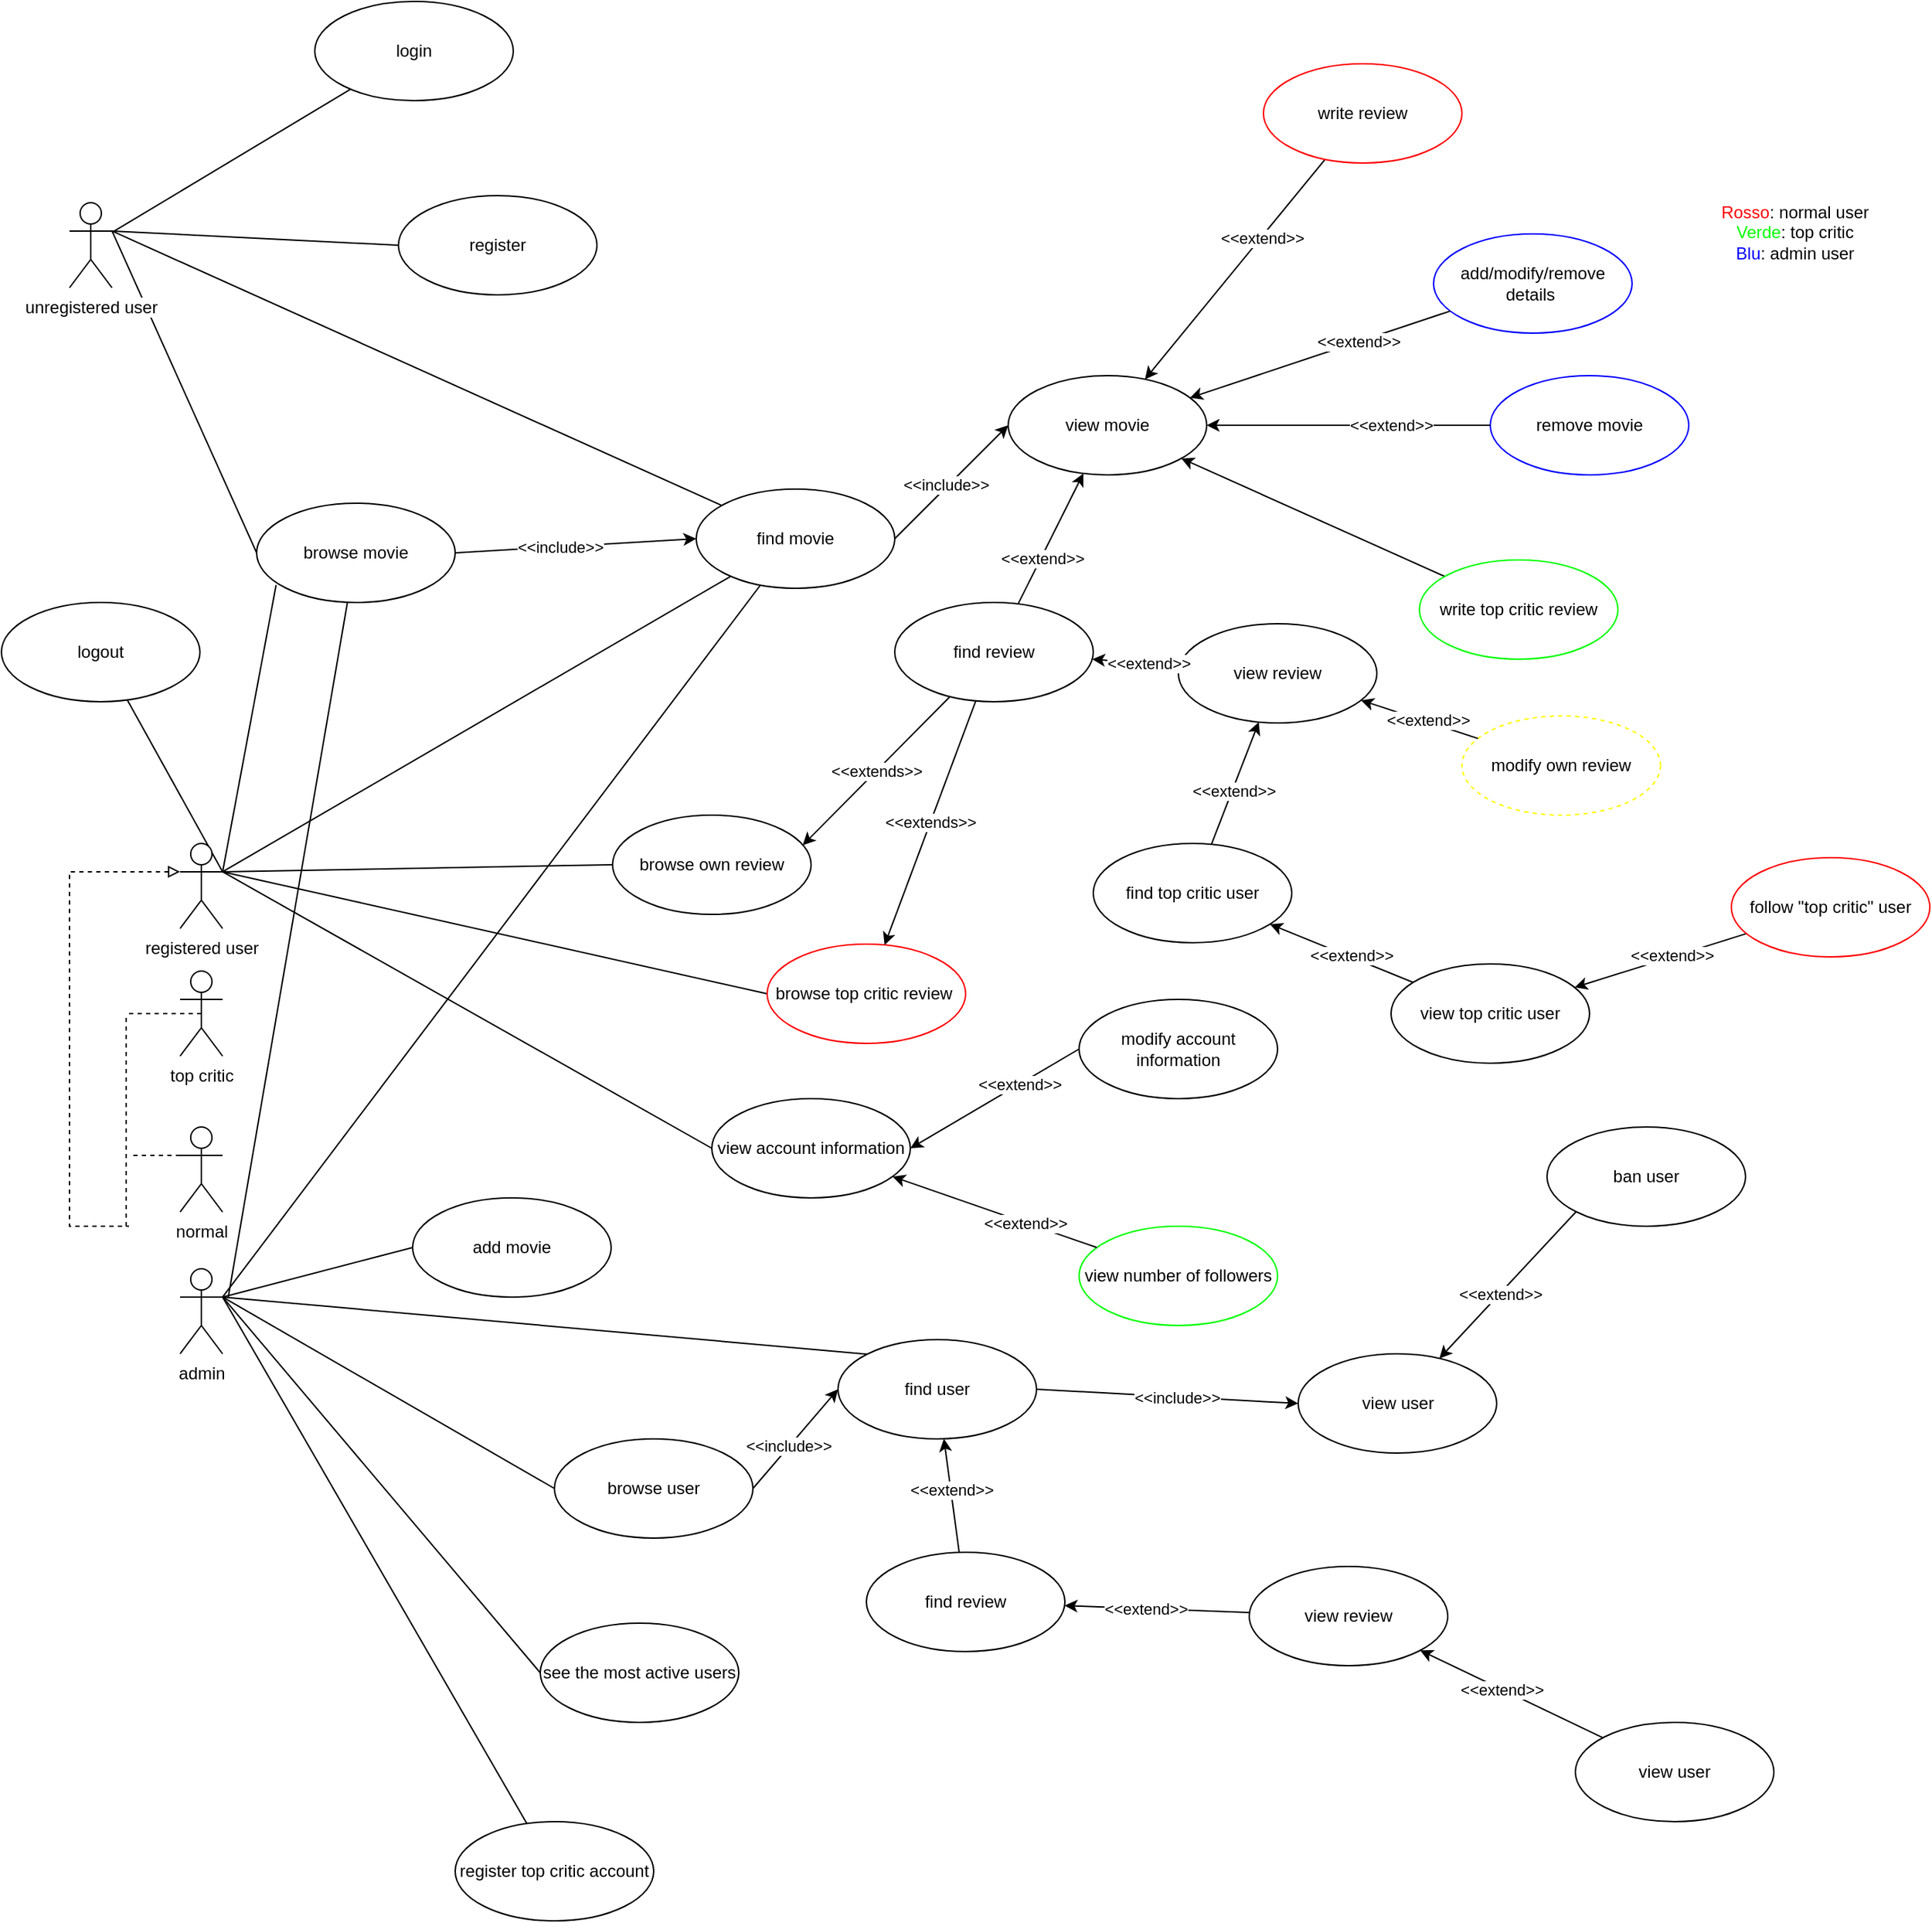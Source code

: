 <mxfile version="20.2.3" type="device"><diagram id="yHL_Qfg9oR6NgDnkEY8L" name="Pagina-1"><mxGraphModel dx="741" dy="737" grid="1" gridSize="10" guides="1" tooltips="1" connect="1" arrows="1" fold="1" page="1" pageScale="1" pageWidth="827" pageHeight="1169" math="0" shadow="0"><root><mxCell id="0"/><mxCell id="1" parent="0"/><mxCell id="jIxoqmBoYQ7-ECyy3qYm-1" style="rounded=0;orthogonalLoop=1;jettySize=auto;html=1;endArrow=none;endFill=0;elbow=vertical;jumpStyle=none;" parent="1" source="jIxoqmBoYQ7-ECyy3qYm-2" target="jIxoqmBoYQ7-ECyy3qYm-3" edge="1"><mxGeometry relative="1" as="geometry"/></mxCell><mxCell id="jIxoqmBoYQ7-ECyy3qYm-5" style="rounded=0;orthogonalLoop=1;jettySize=auto;html=1;exitX=1;exitY=0.333;exitDx=0;exitDy=0;exitPerimeter=0;entryX=0;entryY=0.5;entryDx=0;entryDy=0;endArrow=none;endFill=0;" parent="1" source="jIxoqmBoYQ7-ECyy3qYm-2" target="jIxoqmBoYQ7-ECyy3qYm-4" edge="1"><mxGeometry relative="1" as="geometry"/></mxCell><mxCell id="jIxoqmBoYQ7-ECyy3qYm-7" style="edgeStyle=none;rounded=0;orthogonalLoop=1;jettySize=auto;html=1;exitX=1;exitY=0.333;exitDx=0;exitDy=0;exitPerimeter=0;entryX=0;entryY=0.5;entryDx=0;entryDy=0;endArrow=none;endFill=0;" parent="1" source="jIxoqmBoYQ7-ECyy3qYm-2" target="jIxoqmBoYQ7-ECyy3qYm-6" edge="1"><mxGeometry relative="1" as="geometry"/></mxCell><mxCell id="v-CawFygKZeIgyd63t9m-38" style="edgeStyle=none;rounded=0;orthogonalLoop=1;jettySize=auto;html=1;exitX=1;exitY=0.333;exitDx=0;exitDy=0;exitPerimeter=0;startArrow=none;startFill=0;endArrow=none;endFill=0;" parent="1" source="jIxoqmBoYQ7-ECyy3qYm-2" target="jIxoqmBoYQ7-ECyy3qYm-9" edge="1"><mxGeometry relative="1" as="geometry"/></mxCell><mxCell id="jIxoqmBoYQ7-ECyy3qYm-2" value="unregistered user" style="shape=umlActor;verticalLabelPosition=bottom;labelBackgroundColor=#ffffff;verticalAlign=top;html=1;outlineConnect=0;" parent="1" vertex="1"><mxGeometry x="88" y="288" width="30" height="60" as="geometry"/></mxCell><mxCell id="jIxoqmBoYQ7-ECyy3qYm-3" value="login" style="ellipse;whiteSpace=wrap;html=1;" parent="1" vertex="1"><mxGeometry x="261" y="146" width="140" height="70" as="geometry"/></mxCell><mxCell id="jIxoqmBoYQ7-ECyy3qYm-4" value="register" style="ellipse;whiteSpace=wrap;html=1;" parent="1" vertex="1"><mxGeometry x="320" y="283" width="140" height="70" as="geometry"/></mxCell><mxCell id="jIxoqmBoYQ7-ECyy3qYm-8" style="edgeStyle=none;rounded=0;orthogonalLoop=1;jettySize=auto;html=1;exitX=1;exitY=0.5;exitDx=0;exitDy=0;endArrow=classic;endFill=1;entryX=0;entryY=0.5;entryDx=0;entryDy=0;" parent="1" source="jIxoqmBoYQ7-ECyy3qYm-6" target="jIxoqmBoYQ7-ECyy3qYm-9" edge="1"><mxGeometry relative="1" as="geometry"><mxPoint x="560" y="550.182" as="targetPoint"/></mxGeometry></mxCell><mxCell id="jIxoqmBoYQ7-ECyy3qYm-10" value="&amp;lt;&amp;lt;include&amp;gt;&amp;gt;" style="edgeLabel;html=1;align=center;verticalAlign=middle;resizable=0;points=[];" parent="jIxoqmBoYQ7-ECyy3qYm-8" vertex="1" connectable="0"><mxGeometry x="-0.227" y="1" relative="1" as="geometry"><mxPoint x="8" y="1" as="offset"/></mxGeometry></mxCell><mxCell id="jIxoqmBoYQ7-ECyy3qYm-6" value="browse movie" style="ellipse;whiteSpace=wrap;html=1;fontStyle=0" parent="1" vertex="1"><mxGeometry x="220" y="500" width="140" height="70" as="geometry"/></mxCell><mxCell id="jIxoqmBoYQ7-ECyy3qYm-11" style="edgeStyle=none;rounded=0;orthogonalLoop=1;jettySize=auto;html=1;exitX=1;exitY=0.5;exitDx=0;exitDy=0;endArrow=classic;endFill=1;entryX=0;entryY=0.5;entryDx=0;entryDy=0;" parent="1" source="jIxoqmBoYQ7-ECyy3qYm-9" target="jIxoqmBoYQ7-ECyy3qYm-12" edge="1"><mxGeometry relative="1" as="geometry"><mxPoint x="820" y="549.957" as="targetPoint"/></mxGeometry></mxCell><mxCell id="jIxoqmBoYQ7-ECyy3qYm-13" value="&amp;lt;&amp;lt;include&amp;gt;&amp;gt;" style="edgeLabel;html=1;align=center;verticalAlign=middle;resizable=0;points=[];" parent="jIxoqmBoYQ7-ECyy3qYm-11" vertex="1" connectable="0"><mxGeometry x="-0.085" y="2" relative="1" as="geometry"><mxPoint as="offset"/></mxGeometry></mxCell><mxCell id="jIxoqmBoYQ7-ECyy3qYm-9" value="find movie" style="ellipse;whiteSpace=wrap;html=1;fontStyle=0" parent="1" vertex="1"><mxGeometry x="530" y="490" width="140" height="70" as="geometry"/></mxCell><mxCell id="jIxoqmBoYQ7-ECyy3qYm-14" style="edgeStyle=none;rounded=0;orthogonalLoop=1;jettySize=auto;html=1;endArrow=none;endFill=0;startArrow=classic;startFill=1;" parent="1" source="jIxoqmBoYQ7-ECyy3qYm-12" target="KvYzZn6g-mtqWOOBEh07-14" edge="1"><mxGeometry relative="1" as="geometry"><mxPoint x="896.857" y="450.0" as="targetPoint"/></mxGeometry></mxCell><mxCell id="jIxoqmBoYQ7-ECyy3qYm-16" value="&amp;lt;&amp;lt;extend&amp;gt;&amp;gt;" style="edgeLabel;html=1;align=center;verticalAlign=middle;resizable=0;points=[];" parent="jIxoqmBoYQ7-ECyy3qYm-14" vertex="1" connectable="0"><mxGeometry x="0.293" relative="1" as="geometry"><mxPoint as="offset"/></mxGeometry></mxCell><mxCell id="jIxoqmBoYQ7-ECyy3qYm-12" value="view movie" style="ellipse;whiteSpace=wrap;html=1;fontStyle=0" parent="1" vertex="1"><mxGeometry x="750" y="410" width="140" height="70" as="geometry"/></mxCell><mxCell id="v-CawFygKZeIgyd63t9m-6" style="edgeStyle=none;rounded=0;orthogonalLoop=1;jettySize=auto;html=1;startArrow=classic;startFill=1;endArrow=none;endFill=0;" parent="1" source="KvYzZn6g-mtqWOOBEh07-6" target="v-CawFygKZeIgyd63t9m-5" edge="1"><mxGeometry relative="1" as="geometry"/></mxCell><mxCell id="v-CawFygKZeIgyd63t9m-7" value="&amp;lt;&amp;lt;extend&amp;gt;&amp;gt;" style="edgeLabel;html=1;align=center;verticalAlign=middle;resizable=0;points=[];" parent="v-CawFygKZeIgyd63t9m-6" vertex="1" connectable="0"><mxGeometry x="0.129" y="1" relative="1" as="geometry"><mxPoint as="offset"/></mxGeometry></mxCell><mxCell id="jIxoqmBoYQ7-ECyy3qYm-15" value="view review" style="ellipse;whiteSpace=wrap;html=1;" parent="1" vertex="1"><mxGeometry x="870" y="585" width="140" height="70" as="geometry"/></mxCell><mxCell id="jIxoqmBoYQ7-ECyy3qYm-28" style="edgeStyle=none;rounded=0;orthogonalLoop=1;jettySize=auto;html=1;exitX=1;exitY=0.333;exitDx=0;exitDy=0;exitPerimeter=0;entryX=0.098;entryY=0.824;entryDx=0;entryDy=0;entryPerimeter=0;startArrow=none;startFill=0;endArrow=none;endFill=0;" parent="1" source="jIxoqmBoYQ7-ECyy3qYm-17" target="jIxoqmBoYQ7-ECyy3qYm-6" edge="1"><mxGeometry relative="1" as="geometry"/></mxCell><mxCell id="jIxoqmBoYQ7-ECyy3qYm-29" style="edgeStyle=none;rounded=0;orthogonalLoop=1;jettySize=auto;html=1;exitX=1;exitY=0.333;exitDx=0;exitDy=0;exitPerimeter=0;startArrow=none;startFill=0;endArrow=none;endFill=0;" parent="1" source="jIxoqmBoYQ7-ECyy3qYm-17" target="jIxoqmBoYQ7-ECyy3qYm-27" edge="1"><mxGeometry relative="1" as="geometry"/></mxCell><mxCell id="jIxoqmBoYQ7-ECyy3qYm-36" style="edgeStyle=none;rounded=0;orthogonalLoop=1;jettySize=auto;html=1;exitX=1;exitY=0.333;exitDx=0;exitDy=0;exitPerimeter=0;entryX=0;entryY=0.5;entryDx=0;entryDy=0;startArrow=none;startFill=0;endArrow=none;endFill=0;" parent="1" source="jIxoqmBoYQ7-ECyy3qYm-17" target="jIxoqmBoYQ7-ECyy3qYm-33" edge="1"><mxGeometry relative="1" as="geometry"/></mxCell><mxCell id="jIxoqmBoYQ7-ECyy3qYm-50" style="edgeStyle=none;rounded=0;orthogonalLoop=1;jettySize=auto;html=1;exitX=1;exitY=0.333;exitDx=0;exitDy=0;exitPerimeter=0;entryX=0;entryY=0.5;entryDx=0;entryDy=0;startArrow=none;startFill=0;endArrow=none;endFill=0;" parent="1" source="jIxoqmBoYQ7-ECyy3qYm-17" target="jIxoqmBoYQ7-ECyy3qYm-46" edge="1"><mxGeometry relative="1" as="geometry"><mxPoint x="375" y="965" as="targetPoint"/></mxGeometry></mxCell><mxCell id="v-CawFygKZeIgyd63t9m-12" style="edgeStyle=none;rounded=0;orthogonalLoop=1;jettySize=auto;html=1;exitX=1;exitY=0.333;exitDx=0;exitDy=0;exitPerimeter=0;entryX=0;entryY=0.5;entryDx=0;entryDy=0;startArrow=none;startFill=0;endArrow=none;endFill=0;" parent="1" source="jIxoqmBoYQ7-ECyy3qYm-17" target="v-CawFygKZeIgyd63t9m-8" edge="1"><mxGeometry relative="1" as="geometry"/></mxCell><mxCell id="v-CawFygKZeIgyd63t9m-37" style="edgeStyle=none;rounded=0;orthogonalLoop=1;jettySize=auto;html=1;exitX=1;exitY=0.333;exitDx=0;exitDy=0;exitPerimeter=0;startArrow=none;startFill=0;endArrow=none;endFill=0;" parent="1" source="jIxoqmBoYQ7-ECyy3qYm-17" target="jIxoqmBoYQ7-ECyy3qYm-9" edge="1"><mxGeometry relative="1" as="geometry"/></mxCell><mxCell id="jIxoqmBoYQ7-ECyy3qYm-17" value="registered user" style="shape=umlActor;verticalLabelPosition=bottom;labelBackgroundColor=#ffffff;verticalAlign=top;html=1;outlineConnect=0;" parent="1" vertex="1"><mxGeometry x="166" y="740" width="30" height="60" as="geometry"/></mxCell><mxCell id="jIxoqmBoYQ7-ECyy3qYm-21" style="edgeStyle=none;rounded=0;orthogonalLoop=1;jettySize=auto;html=1;exitX=0;exitY=0.333;exitDx=0;exitDy=0;exitPerimeter=0;endArrow=none;endFill=0;dashed=1;" parent="1" source="jIxoqmBoYQ7-ECyy3qYm-18" edge="1"><mxGeometry relative="1" as="geometry"><mxPoint x="130" y="960" as="targetPoint"/></mxGeometry></mxCell><mxCell id="jIxoqmBoYQ7-ECyy3qYm-18" value="normal" style="shape=umlActor;verticalLabelPosition=bottom;labelBackgroundColor=#ffffff;verticalAlign=top;html=1;outlineConnect=0;" parent="1" vertex="1"><mxGeometry x="166" y="940" width="30" height="60" as="geometry"/></mxCell><mxCell id="v-CawFygKZeIgyd63t9m-16" style="edgeStyle=none;rounded=0;orthogonalLoop=1;jettySize=auto;html=1;exitX=1;exitY=0.333;exitDx=0;exitDy=0;exitPerimeter=0;entryX=0;entryY=0.5;entryDx=0;entryDy=0;startArrow=none;startFill=0;endArrow=none;endFill=0;" parent="1" source="jIxoqmBoYQ7-ECyy3qYm-19" target="v-CawFygKZeIgyd63t9m-13" edge="1"><mxGeometry relative="1" as="geometry"/></mxCell><mxCell id="v-CawFygKZeIgyd63t9m-31" style="edgeStyle=none;rounded=0;orthogonalLoop=1;jettySize=auto;html=1;exitX=1;exitY=0.333;exitDx=0;exitDy=0;exitPerimeter=0;entryX=0;entryY=0.5;entryDx=0;entryDy=0;startArrow=none;startFill=0;endArrow=none;endFill=0;" parent="1" source="jIxoqmBoYQ7-ECyy3qYm-19" target="v-CawFygKZeIgyd63t9m-30" edge="1"><mxGeometry relative="1" as="geometry"/></mxCell><mxCell id="v-CawFygKZeIgyd63t9m-35" style="edgeStyle=none;rounded=0;orthogonalLoop=1;jettySize=auto;html=1;exitX=1;exitY=0.333;exitDx=0;exitDy=0;exitPerimeter=0;entryX=0;entryY=0;entryDx=0;entryDy=0;startArrow=none;startFill=0;endArrow=none;endFill=0;" parent="1" source="jIxoqmBoYQ7-ECyy3qYm-19" target="v-CawFygKZeIgyd63t9m-14" edge="1"><mxGeometry relative="1" as="geometry"/></mxCell><mxCell id="jIxoqmBoYQ7-ECyy3qYm-19" value="admin" style="shape=umlActor;verticalLabelPosition=bottom;labelBackgroundColor=#ffffff;verticalAlign=top;html=1;outlineConnect=0;" parent="1" vertex="1"><mxGeometry x="166" y="1040" width="30" height="60" as="geometry"/></mxCell><mxCell id="jIxoqmBoYQ7-ECyy3qYm-23" value="" style="endArrow=none;html=1;rounded=0;dashed=1;" parent="1" edge="1"><mxGeometry width="50" height="50" relative="1" as="geometry"><mxPoint x="128" y="1010" as="sourcePoint"/><mxPoint x="128" y="860" as="targetPoint"/></mxGeometry></mxCell><mxCell id="jIxoqmBoYQ7-ECyy3qYm-25" value="" style="endArrow=none;html=1;rounded=0;endFill=0;dashed=1;startArrow=block;startFill=0;exitX=0;exitY=0.333;exitDx=0;exitDy=0;exitPerimeter=0;" parent="1" source="jIxoqmBoYQ7-ECyy3qYm-17" edge="1"><mxGeometry width="50" height="50" relative="1" as="geometry"><mxPoint x="88" y="950" as="sourcePoint"/><mxPoint x="130" y="1010" as="targetPoint"/><Array as="points"><mxPoint x="88" y="760"/><mxPoint x="88" y="1010"/></Array></mxGeometry></mxCell><mxCell id="jIxoqmBoYQ7-ECyy3qYm-27" value="logout" style="ellipse;whiteSpace=wrap;html=1;" parent="1" vertex="1"><mxGeometry x="40" y="570" width="140" height="70" as="geometry"/></mxCell><mxCell id="jIxoqmBoYQ7-ECyy3qYm-30" style="edgeStyle=none;rounded=0;orthogonalLoop=1;jettySize=auto;html=1;endArrow=none;endFill=0;startArrow=classic;startFill=1;" parent="1" source="jIxoqmBoYQ7-ECyy3qYm-12" target="jIxoqmBoYQ7-ECyy3qYm-32" edge="1"><mxGeometry relative="1" as="geometry"><mxPoint x="1116.857" y="480.0" as="targetPoint"/><mxPoint x="930" y="540" as="sourcePoint"/></mxGeometry></mxCell><mxCell id="jIxoqmBoYQ7-ECyy3qYm-31" value="&amp;lt;&amp;lt;extend&amp;gt;&amp;gt;" style="edgeLabel;html=1;align=center;verticalAlign=middle;resizable=0;points=[];" parent="jIxoqmBoYQ7-ECyy3qYm-30" vertex="1" connectable="0"><mxGeometry x="0.293" relative="1" as="geometry"><mxPoint as="offset"/></mxGeometry></mxCell><mxCell id="jIxoqmBoYQ7-ECyy3qYm-32" value="write review" style="ellipse;whiteSpace=wrap;html=1;strokeColor=#FF0000;" parent="1" vertex="1"><mxGeometry x="930" y="190" width="140" height="70" as="geometry"/></mxCell><mxCell id="jIxoqmBoYQ7-ECyy3qYm-33" value="browse own review" style="ellipse;whiteSpace=wrap;html=1;" parent="1" vertex="1"><mxGeometry x="471" y="720" width="140" height="70" as="geometry"/></mxCell><mxCell id="jIxoqmBoYQ7-ECyy3qYm-38" style="edgeStyle=none;rounded=0;orthogonalLoop=1;jettySize=auto;html=1;exitX=1;exitY=0.5;exitDx=0;exitDy=0;entryX=0;entryY=0.5;entryDx=0;entryDy=0;startArrow=none;startFill=0;endArrow=none;endFill=0;" parent="1" edge="1"><mxGeometry relative="1" as="geometry"><mxPoint x="760.0" y="835" as="sourcePoint"/></mxGeometry></mxCell><mxCell id="jIxoqmBoYQ7-ECyy3qYm-39" value="&amp;lt;&amp;lt;extends&amp;gt;&amp;gt;" style="edgeStyle=none;rounded=0;orthogonalLoop=1;jettySize=auto;html=1;endArrow=none;endFill=0;startArrow=classic;startFill=1;exitX=0.958;exitY=0.303;exitDx=0;exitDy=0;exitPerimeter=0;" parent="1" source="jIxoqmBoYQ7-ECyy3qYm-33" target="KvYzZn6g-mtqWOOBEh07-14" edge="1"><mxGeometry relative="1" as="geometry"><mxPoint x="1100.857" y="730.0" as="targetPoint"/><mxPoint x="591" y="760" as="sourcePoint"/></mxGeometry></mxCell><mxCell id="jIxoqmBoYQ7-ECyy3qYm-41" value="modify own review" style="ellipse;whiteSpace=wrap;html=1;dashed=1;strokeColor=#FFFF00;" parent="1" vertex="1"><mxGeometry x="1070" y="650" width="140" height="70" as="geometry"/></mxCell><mxCell id="jIxoqmBoYQ7-ECyy3qYm-43" style="edgeStyle=none;rounded=0;orthogonalLoop=1;jettySize=auto;html=1;exitX=1;exitY=0.5;exitDx=0;exitDy=0;startArrow=none;startFill=0;endArrow=none;endFill=0;entryX=0;entryY=0.5;entryDx=0;entryDy=0;" parent="1" edge="1"><mxGeometry relative="1" as="geometry"><mxPoint x="625" y="965" as="targetPoint"/></mxGeometry></mxCell><mxCell id="jIxoqmBoYQ7-ECyy3qYm-46" value="view account information" style="ellipse;whiteSpace=wrap;html=1;" parent="1" vertex="1"><mxGeometry x="541" y="920" width="140" height="70" as="geometry"/></mxCell><mxCell id="jIxoqmBoYQ7-ECyy3qYm-47" value="modify account information" style="ellipse;whiteSpace=wrap;html=1;strokeColor=#000000;" parent="1" vertex="1"><mxGeometry x="800" y="850" width="140" height="70" as="geometry"/></mxCell><mxCell id="jIxoqmBoYQ7-ECyy3qYm-48" style="edgeStyle=none;rounded=0;orthogonalLoop=1;jettySize=auto;html=1;endArrow=none;endFill=0;entryX=0;entryY=0.5;entryDx=0;entryDy=0;startArrow=classic;startFill=1;exitX=1;exitY=0.5;exitDx=0;exitDy=0;" parent="1" source="jIxoqmBoYQ7-ECyy3qYm-46" target="jIxoqmBoYQ7-ECyy3qYm-47" edge="1"><mxGeometry relative="1" as="geometry"><mxPoint x="741" y="690" as="targetPoint"/><mxPoint x="694.64" y="775.41" as="sourcePoint"/></mxGeometry></mxCell><mxCell id="jIxoqmBoYQ7-ECyy3qYm-49" value="&amp;lt;&amp;lt;extend&amp;gt;&amp;gt;" style="edgeLabel;html=1;align=center;verticalAlign=middle;resizable=0;points=[];" parent="jIxoqmBoYQ7-ECyy3qYm-48" vertex="1" connectable="0"><mxGeometry x="0.293" relative="1" as="geometry"><mxPoint as="offset"/></mxGeometry></mxCell><mxCell id="v-CawFygKZeIgyd63t9m-5" value="follow &quot;top critic&quot; user" style="ellipse;whiteSpace=wrap;html=1;strokeColor=#FF0000;" parent="1" vertex="1"><mxGeometry x="1260" y="750" width="140" height="70" as="geometry"/></mxCell><mxCell id="v-CawFygKZeIgyd63t9m-8" value="browse top critic review&amp;nbsp;" style="ellipse;whiteSpace=wrap;html=1;strokeColor=#FF0000;" parent="1" vertex="1"><mxGeometry x="580" y="811" width="140" height="70" as="geometry"/></mxCell><mxCell id="v-CawFygKZeIgyd63t9m-17" style="edgeStyle=none;rounded=0;orthogonalLoop=1;jettySize=auto;html=1;exitX=1;exitY=0.5;exitDx=0;exitDy=0;entryX=0;entryY=0.5;entryDx=0;entryDy=0;startArrow=none;startFill=0;endArrow=classic;endFill=1;" parent="1" source="v-CawFygKZeIgyd63t9m-13" target="v-CawFygKZeIgyd63t9m-14" edge="1"><mxGeometry relative="1" as="geometry"/></mxCell><mxCell id="v-CawFygKZeIgyd63t9m-34" value="&amp;lt;&amp;lt;include&amp;gt;&amp;gt;" style="edgeLabel;html=1;align=center;verticalAlign=middle;resizable=0;points=[];" parent="v-CawFygKZeIgyd63t9m-17" vertex="1" connectable="0"><mxGeometry x="-0.15" y="1" relative="1" as="geometry"><mxPoint as="offset"/></mxGeometry></mxCell><mxCell id="v-CawFygKZeIgyd63t9m-13" value="browse user" style="ellipse;whiteSpace=wrap;html=1;fontStyle=0" parent="1" vertex="1"><mxGeometry x="430" y="1160" width="140" height="70" as="geometry"/></mxCell><mxCell id="v-CawFygKZeIgyd63t9m-18" style="edgeStyle=none;rounded=0;orthogonalLoop=1;jettySize=auto;html=1;exitX=1;exitY=0.5;exitDx=0;exitDy=0;entryX=0;entryY=0.5;entryDx=0;entryDy=0;startArrow=none;startFill=0;endArrow=classic;endFill=1;" parent="1" source="v-CawFygKZeIgyd63t9m-14" target="v-CawFygKZeIgyd63t9m-15" edge="1"><mxGeometry relative="1" as="geometry"/></mxCell><mxCell id="v-CawFygKZeIgyd63t9m-36" value="&amp;lt;&amp;lt;include&amp;gt;&amp;gt;" style="edgeLabel;html=1;align=center;verticalAlign=middle;resizable=0;points=[];" parent="v-CawFygKZeIgyd63t9m-18" vertex="1" connectable="0"><mxGeometry x="0.187" y="-3" relative="1" as="geometry"><mxPoint x="-10" y="-3" as="offset"/></mxGeometry></mxCell><mxCell id="v-CawFygKZeIgyd63t9m-14" value="find user" style="ellipse;whiteSpace=wrap;html=1;fontStyle=0" parent="1" vertex="1"><mxGeometry x="630" y="1090" width="140" height="70" as="geometry"/></mxCell><mxCell id="v-CawFygKZeIgyd63t9m-15" value="view user" style="ellipse;whiteSpace=wrap;html=1;fontStyle=0" parent="1" vertex="1"><mxGeometry x="954.5" y="1100" width="140" height="70" as="geometry"/></mxCell><mxCell id="v-CawFygKZeIgyd63t9m-20" style="edgeStyle=none;rounded=0;orthogonalLoop=1;jettySize=auto;html=1;exitX=0;exitY=1;exitDx=0;exitDy=0;startArrow=none;startFill=0;endArrow=classic;endFill=1;" parent="1" source="v-CawFygKZeIgyd63t9m-19" target="v-CawFygKZeIgyd63t9m-15" edge="1"><mxGeometry relative="1" as="geometry"/></mxCell><mxCell id="v-CawFygKZeIgyd63t9m-39" value="&amp;lt;&amp;lt;extend&amp;gt;&amp;gt;" style="edgeLabel;html=1;align=center;verticalAlign=middle;resizable=0;points=[];" parent="v-CawFygKZeIgyd63t9m-20" vertex="1" connectable="0"><mxGeometry x="0.117" relative="1" as="geometry"><mxPoint as="offset"/></mxGeometry></mxCell><mxCell id="v-CawFygKZeIgyd63t9m-19" value="ban user" style="ellipse;whiteSpace=wrap;html=1;fontStyle=0" parent="1" vertex="1"><mxGeometry x="1130" y="940" width="140" height="70" as="geometry"/></mxCell><mxCell id="v-CawFygKZeIgyd63t9m-24" value="add/modify/remove details&amp;nbsp;" style="ellipse;whiteSpace=wrap;html=1;fontStyle=0;strokeColor=#0000FF;" parent="1" vertex="1"><mxGeometry x="1050" y="310" width="140" height="70" as="geometry"/></mxCell><mxCell id="v-CawFygKZeIgyd63t9m-25" style="edgeStyle=none;rounded=0;orthogonalLoop=1;jettySize=auto;html=1;endArrow=none;endFill=0;startArrow=classic;startFill=1;" parent="1" source="jIxoqmBoYQ7-ECyy3qYm-12" target="v-CawFygKZeIgyd63t9m-24" edge="1"><mxGeometry relative="1" as="geometry"><mxPoint x="1127.0" y="470.0" as="targetPoint"/><mxPoint x="975.04" y="553.84" as="sourcePoint"/></mxGeometry></mxCell><mxCell id="v-CawFygKZeIgyd63t9m-26" value="&amp;lt;&amp;lt;extend&amp;gt;&amp;gt;" style="edgeLabel;html=1;align=center;verticalAlign=middle;resizable=0;points=[];" parent="v-CawFygKZeIgyd63t9m-25" vertex="1" connectable="0"><mxGeometry x="0.293" relative="1" as="geometry"><mxPoint as="offset"/></mxGeometry></mxCell><mxCell id="v-CawFygKZeIgyd63t9m-27" value="remove movie" style="ellipse;whiteSpace=wrap;html=1;fontStyle=0;strokeColor=#0000FF;" parent="1" vertex="1"><mxGeometry x="1090" y="410" width="140" height="70" as="geometry"/></mxCell><mxCell id="v-CawFygKZeIgyd63t9m-28" style="edgeStyle=none;rounded=0;orthogonalLoop=1;jettySize=auto;html=1;endArrow=none;endFill=0;startArrow=classic;startFill=1;" parent="1" source="jIxoqmBoYQ7-ECyy3qYm-12" target="v-CawFygKZeIgyd63t9m-27" edge="1"><mxGeometry relative="1" as="geometry"><mxPoint x="1131.12" y="479.78" as="targetPoint"/><mxPoint x="975.46" y="569.24" as="sourcePoint"/></mxGeometry></mxCell><mxCell id="v-CawFygKZeIgyd63t9m-29" value="&amp;lt;&amp;lt;extend&amp;gt;&amp;gt;" style="edgeLabel;html=1;align=center;verticalAlign=middle;resizable=0;points=[];" parent="v-CawFygKZeIgyd63t9m-28" vertex="1" connectable="0"><mxGeometry x="0.293" relative="1" as="geometry"><mxPoint as="offset"/></mxGeometry></mxCell><mxCell id="v-CawFygKZeIgyd63t9m-30" value="add movie" style="ellipse;whiteSpace=wrap;html=1;fontStyle=0" parent="1" vertex="1"><mxGeometry x="330" y="990" width="140" height="70" as="geometry"/></mxCell><mxCell id="v-CawFygKZeIgyd63t9m-33" style="edgeStyle=none;rounded=0;orthogonalLoop=1;jettySize=auto;html=1;exitX=0;exitY=0.5;exitDx=0;exitDy=0;entryX=1;entryY=0.333;entryDx=0;entryDy=0;entryPerimeter=0;startArrow=none;startFill=0;endArrow=none;endFill=0;" parent="1" source="v-CawFygKZeIgyd63t9m-32" target="jIxoqmBoYQ7-ECyy3qYm-19" edge="1"><mxGeometry relative="1" as="geometry"/></mxCell><mxCell id="v-CawFygKZeIgyd63t9m-32" value="see the most active users" style="ellipse;whiteSpace=wrap;html=1;fontStyle=0" parent="1" vertex="1"><mxGeometry x="420" y="1290" width="140" height="70" as="geometry"/></mxCell><mxCell id="v-CawFygKZeIgyd63t9m-41" value="&lt;font color=&quot;#ff0000&quot;&gt;Rosso&lt;/font&gt;: normal user&lt;br&gt;&lt;font color=&quot;#00ff00&quot;&gt;Verde&lt;/font&gt;: top critic&lt;br&gt;&lt;font color=&quot;#0000ff&quot;&gt;Blu&lt;/font&gt;: admin user" style="text;html=1;strokeColor=none;fillColor=none;align=center;verticalAlign=middle;whiteSpace=wrap;rounded=0;" parent="1" vertex="1"><mxGeometry x="1230" y="288" width="150" height="42" as="geometry"/></mxCell><mxCell id="KvYzZn6g-mtqWOOBEh07-1" value="top critic" style="shape=umlActor;verticalLabelPosition=bottom;labelBackgroundColor=#ffffff;verticalAlign=top;html=1;outlineConnect=0;" vertex="1" parent="1"><mxGeometry x="166" y="830" width="30" height="60" as="geometry"/></mxCell><mxCell id="KvYzZn6g-mtqWOOBEh07-2" value="" style="endArrow=none;html=1;rounded=0;dashed=1;exitX=0.5;exitY=0.5;exitDx=0;exitDy=0;exitPerimeter=0;" edge="1" parent="1" source="KvYzZn6g-mtqWOOBEh07-1"><mxGeometry width="50" height="50" relative="1" as="geometry"><mxPoint x="138.0" y="1070" as="sourcePoint"/><mxPoint x="130" y="860" as="targetPoint"/></mxGeometry></mxCell><mxCell id="KvYzZn6g-mtqWOOBEh07-4" style="rounded=0;orthogonalLoop=1;jettySize=auto;html=1;fontColor=#00FF00;" edge="1" parent="1" source="KvYzZn6g-mtqWOOBEh07-3" target="jIxoqmBoYQ7-ECyy3qYm-12"><mxGeometry relative="1" as="geometry"/></mxCell><mxCell id="KvYzZn6g-mtqWOOBEh07-3" value="write top critic review" style="ellipse;whiteSpace=wrap;html=1;strokeColor=#00FF00;" vertex="1" parent="1"><mxGeometry x="1040" y="540" width="140" height="70" as="geometry"/></mxCell><mxCell id="KvYzZn6g-mtqWOOBEh07-5" value="find top critic user" style="ellipse;whiteSpace=wrap;html=1;strokeColor=#000000;" vertex="1" parent="1"><mxGeometry x="810" y="740" width="140" height="70" as="geometry"/></mxCell><mxCell id="KvYzZn6g-mtqWOOBEh07-6" value="view top critic user" style="ellipse;whiteSpace=wrap;html=1;strokeColor=#000000;" vertex="1" parent="1"><mxGeometry x="1020" y="825" width="140" height="70" as="geometry"/></mxCell><mxCell id="KvYzZn6g-mtqWOOBEh07-7" style="edgeStyle=none;rounded=0;orthogonalLoop=1;jettySize=auto;html=1;startArrow=classic;startFill=1;endArrow=none;endFill=0;" edge="1" parent="1" source="KvYzZn6g-mtqWOOBEh07-5" target="KvYzZn6g-mtqWOOBEh07-6"><mxGeometry relative="1" as="geometry"><mxPoint x="937.217" y="135.23" as="sourcePoint"/><mxPoint x="1072.896" y="114.963" as="targetPoint"/></mxGeometry></mxCell><mxCell id="KvYzZn6g-mtqWOOBEh07-8" value="&amp;lt;&amp;lt;extend&amp;gt;&amp;gt;" style="edgeLabel;html=1;align=center;verticalAlign=middle;resizable=0;points=[];" vertex="1" connectable="0" parent="KvYzZn6g-mtqWOOBEh07-7"><mxGeometry x="0.129" y="1" relative="1" as="geometry"><mxPoint as="offset"/></mxGeometry></mxCell><mxCell id="KvYzZn6g-mtqWOOBEh07-9" style="edgeStyle=none;rounded=0;orthogonalLoop=1;jettySize=auto;html=1;startArrow=classic;startFill=1;endArrow=none;endFill=0;" edge="1" parent="1" source="jIxoqmBoYQ7-ECyy3qYm-15" target="KvYzZn6g-mtqWOOBEh07-5"><mxGeometry relative="1" as="geometry"><mxPoint x="947.217" y="145.23" as="sourcePoint"/><mxPoint x="1082.896" y="124.963" as="targetPoint"/></mxGeometry></mxCell><mxCell id="KvYzZn6g-mtqWOOBEh07-10" value="&amp;lt;&amp;lt;extend&amp;gt;&amp;gt;" style="edgeLabel;html=1;align=center;verticalAlign=middle;resizable=0;points=[];" vertex="1" connectable="0" parent="KvYzZn6g-mtqWOOBEh07-9"><mxGeometry x="0.129" y="1" relative="1" as="geometry"><mxPoint as="offset"/></mxGeometry></mxCell><mxCell id="KvYzZn6g-mtqWOOBEh07-11" style="edgeStyle=none;rounded=0;orthogonalLoop=1;jettySize=auto;html=1;startArrow=classic;startFill=1;endArrow=none;endFill=0;" edge="1" parent="1" source="jIxoqmBoYQ7-ECyy3qYm-15" target="jIxoqmBoYQ7-ECyy3qYm-41"><mxGeometry relative="1" as="geometry"><mxPoint x="790.749" y="350.307" as="sourcePoint"/><mxPoint x="776.251" y="295.693" as="targetPoint"/></mxGeometry></mxCell><mxCell id="KvYzZn6g-mtqWOOBEh07-12" value="&amp;lt;&amp;lt;extend&amp;gt;&amp;gt;" style="edgeLabel;html=1;align=center;verticalAlign=middle;resizable=0;points=[];" vertex="1" connectable="0" parent="KvYzZn6g-mtqWOOBEh07-11"><mxGeometry x="0.129" y="1" relative="1" as="geometry"><mxPoint as="offset"/></mxGeometry></mxCell><mxCell id="KvYzZn6g-mtqWOOBEh07-14" value="find review" style="ellipse;whiteSpace=wrap;html=1;" vertex="1" parent="1"><mxGeometry x="670" y="570" width="140" height="70" as="geometry"/></mxCell><mxCell id="KvYzZn6g-mtqWOOBEh07-15" style="edgeStyle=none;rounded=0;orthogonalLoop=1;jettySize=auto;html=1;endArrow=none;endFill=0;startArrow=classic;startFill=1;" edge="1" parent="1" source="KvYzZn6g-mtqWOOBEh07-14" target="jIxoqmBoYQ7-ECyy3qYm-15"><mxGeometry relative="1" as="geometry"><mxPoint x="766.977" y="581.045" as="targetPoint"/><mxPoint x="813.023" y="488.955" as="sourcePoint"/></mxGeometry></mxCell><mxCell id="KvYzZn6g-mtqWOOBEh07-16" value="&amp;lt;&amp;lt;extend&amp;gt;&amp;gt;" style="edgeLabel;html=1;align=center;verticalAlign=middle;resizable=0;points=[];" vertex="1" connectable="0" parent="KvYzZn6g-mtqWOOBEh07-15"><mxGeometry x="0.293" relative="1" as="geometry"><mxPoint as="offset"/></mxGeometry></mxCell><mxCell id="KvYzZn6g-mtqWOOBEh07-17" value="&amp;lt;&amp;lt;extends&amp;gt;&amp;gt;" style="edgeStyle=none;rounded=0;orthogonalLoop=1;jettySize=auto;html=1;endArrow=none;endFill=0;startArrow=classic;startFill=1;" edge="1" parent="1" source="v-CawFygKZeIgyd63t9m-8" target="KvYzZn6g-mtqWOOBEh07-14"><mxGeometry relative="1" as="geometry"><mxPoint x="709.261" y="643.462" as="targetPoint"/><mxPoint x="555.12" y="751.21" as="sourcePoint"/></mxGeometry></mxCell><mxCell id="KvYzZn6g-mtqWOOBEh07-18" value="view number of followers" style="ellipse;whiteSpace=wrap;html=1;strokeColor=#00FF00;" vertex="1" parent="1"><mxGeometry x="800" y="1010" width="140" height="70" as="geometry"/></mxCell><mxCell id="KvYzZn6g-mtqWOOBEh07-19" style="edgeStyle=none;rounded=0;orthogonalLoop=1;jettySize=auto;html=1;endArrow=none;endFill=0;startArrow=classic;startFill=1;" edge="1" parent="1" source="jIxoqmBoYQ7-ECyy3qYm-46" target="KvYzZn6g-mtqWOOBEh07-18"><mxGeometry relative="1" as="geometry"><mxPoint x="810" y="895" as="targetPoint"/><mxPoint x="691" y="965" as="sourcePoint"/></mxGeometry></mxCell><mxCell id="KvYzZn6g-mtqWOOBEh07-20" value="&amp;lt;&amp;lt;extend&amp;gt;&amp;gt;" style="edgeLabel;html=1;align=center;verticalAlign=middle;resizable=0;points=[];" vertex="1" connectable="0" parent="KvYzZn6g-mtqWOOBEh07-19"><mxGeometry x="0.293" relative="1" as="geometry"><mxPoint as="offset"/></mxGeometry></mxCell><mxCell id="KvYzZn6g-mtqWOOBEh07-21" style="edgeStyle=none;rounded=0;orthogonalLoop=1;jettySize=auto;html=1;startArrow=none;startFill=0;endArrow=none;endFill=0;" edge="1" parent="1" target="jIxoqmBoYQ7-ECyy3qYm-6"><mxGeometry relative="1" as="geometry"><mxPoint x="200" y="1060" as="sourcePoint"/><mxPoint x="340" y="1035" as="targetPoint"/></mxGeometry></mxCell><mxCell id="KvYzZn6g-mtqWOOBEh07-22" style="edgeStyle=none;rounded=0;orthogonalLoop=1;jettySize=auto;html=1;exitX=1;exitY=0.333;exitDx=0;exitDy=0;exitPerimeter=0;startArrow=none;startFill=0;endArrow=none;endFill=0;" edge="1" parent="1" source="jIxoqmBoYQ7-ECyy3qYm-19" target="jIxoqmBoYQ7-ECyy3qYm-9"><mxGeometry relative="1" as="geometry"><mxPoint x="216" y="1080" as="sourcePoint"/><mxPoint x="350" y="1045" as="targetPoint"/></mxGeometry></mxCell><mxCell id="KvYzZn6g-mtqWOOBEh07-23" value="find review" style="ellipse;whiteSpace=wrap;html=1;" vertex="1" parent="1"><mxGeometry x="650" y="1240" width="140" height="70" as="geometry"/></mxCell><mxCell id="KvYzZn6g-mtqWOOBEh07-24" value="view review" style="ellipse;whiteSpace=wrap;html=1;" vertex="1" parent="1"><mxGeometry x="920" y="1250" width="140" height="70" as="geometry"/></mxCell><mxCell id="KvYzZn6g-mtqWOOBEh07-25" style="edgeStyle=none;rounded=0;orthogonalLoop=1;jettySize=auto;html=1;startArrow=none;startFill=0;endArrow=classic;endFill=1;" edge="1" parent="1" source="KvYzZn6g-mtqWOOBEh07-23" target="v-CawFygKZeIgyd63t9m-14"><mxGeometry relative="1" as="geometry"><mxPoint x="1160.503" y="1009.749" as="sourcePoint"/><mxPoint x="1064.033" y="1113.268" as="targetPoint"/></mxGeometry></mxCell><mxCell id="KvYzZn6g-mtqWOOBEh07-26" value="&amp;lt;&amp;lt;extend&amp;gt;&amp;gt;" style="edgeLabel;html=1;align=center;verticalAlign=middle;resizable=0;points=[];" vertex="1" connectable="0" parent="KvYzZn6g-mtqWOOBEh07-25"><mxGeometry x="0.117" relative="1" as="geometry"><mxPoint as="offset"/></mxGeometry></mxCell><mxCell id="KvYzZn6g-mtqWOOBEh07-27" style="edgeStyle=none;rounded=0;orthogonalLoop=1;jettySize=auto;html=1;startArrow=none;startFill=0;endArrow=classic;endFill=1;" edge="1" parent="1" source="KvYzZn6g-mtqWOOBEh07-24" target="KvYzZn6g-mtqWOOBEh07-23"><mxGeometry relative="1" as="geometry"><mxPoint x="1170.503" y="1019.749" as="sourcePoint"/><mxPoint x="1074.033" y="1123.268" as="targetPoint"/></mxGeometry></mxCell><mxCell id="KvYzZn6g-mtqWOOBEh07-28" value="&amp;lt;&amp;lt;extend&amp;gt;&amp;gt;" style="edgeLabel;html=1;align=center;verticalAlign=middle;resizable=0;points=[];" vertex="1" connectable="0" parent="KvYzZn6g-mtqWOOBEh07-27"><mxGeometry x="0.117" relative="1" as="geometry"><mxPoint as="offset"/></mxGeometry></mxCell><mxCell id="KvYzZn6g-mtqWOOBEh07-29" value="view user" style="ellipse;whiteSpace=wrap;html=1;fontStyle=0" vertex="1" parent="1"><mxGeometry x="1150" y="1360" width="140" height="70" as="geometry"/></mxCell><mxCell id="KvYzZn6g-mtqWOOBEh07-30" style="edgeStyle=none;rounded=0;orthogonalLoop=1;jettySize=auto;html=1;startArrow=none;startFill=0;endArrow=classic;endFill=1;" edge="1" parent="1" source="KvYzZn6g-mtqWOOBEh07-29" target="KvYzZn6g-mtqWOOBEh07-24"><mxGeometry relative="1" as="geometry"><mxPoint x="725.532" y="1250.071" as="sourcePoint"/><mxPoint x="714.677" y="1169.922" as="targetPoint"/></mxGeometry></mxCell><mxCell id="KvYzZn6g-mtqWOOBEh07-31" value="&amp;lt;&amp;lt;extend&amp;gt;&amp;gt;" style="edgeLabel;html=1;align=center;verticalAlign=middle;resizable=0;points=[];" vertex="1" connectable="0" parent="KvYzZn6g-mtqWOOBEh07-30"><mxGeometry x="0.117" relative="1" as="geometry"><mxPoint as="offset"/></mxGeometry></mxCell><mxCell id="KvYzZn6g-mtqWOOBEh07-32" value="register top critic account" style="ellipse;whiteSpace=wrap;html=1;fontStyle=0" vertex="1" parent="1"><mxGeometry x="360" y="1430" width="140" height="70" as="geometry"/></mxCell><mxCell id="KvYzZn6g-mtqWOOBEh07-33" style="edgeStyle=none;rounded=0;orthogonalLoop=1;jettySize=auto;html=1;entryX=1;entryY=0.333;entryDx=0;entryDy=0;entryPerimeter=0;startArrow=none;startFill=0;endArrow=none;endFill=0;" edge="1" parent="1" source="KvYzZn6g-mtqWOOBEh07-32" target="jIxoqmBoYQ7-ECyy3qYm-19"><mxGeometry relative="1" as="geometry"><mxPoint x="430" y="1335" as="sourcePoint"/><mxPoint x="206" y="1070" as="targetPoint"/></mxGeometry></mxCell></root></mxGraphModel></diagram></mxfile>
